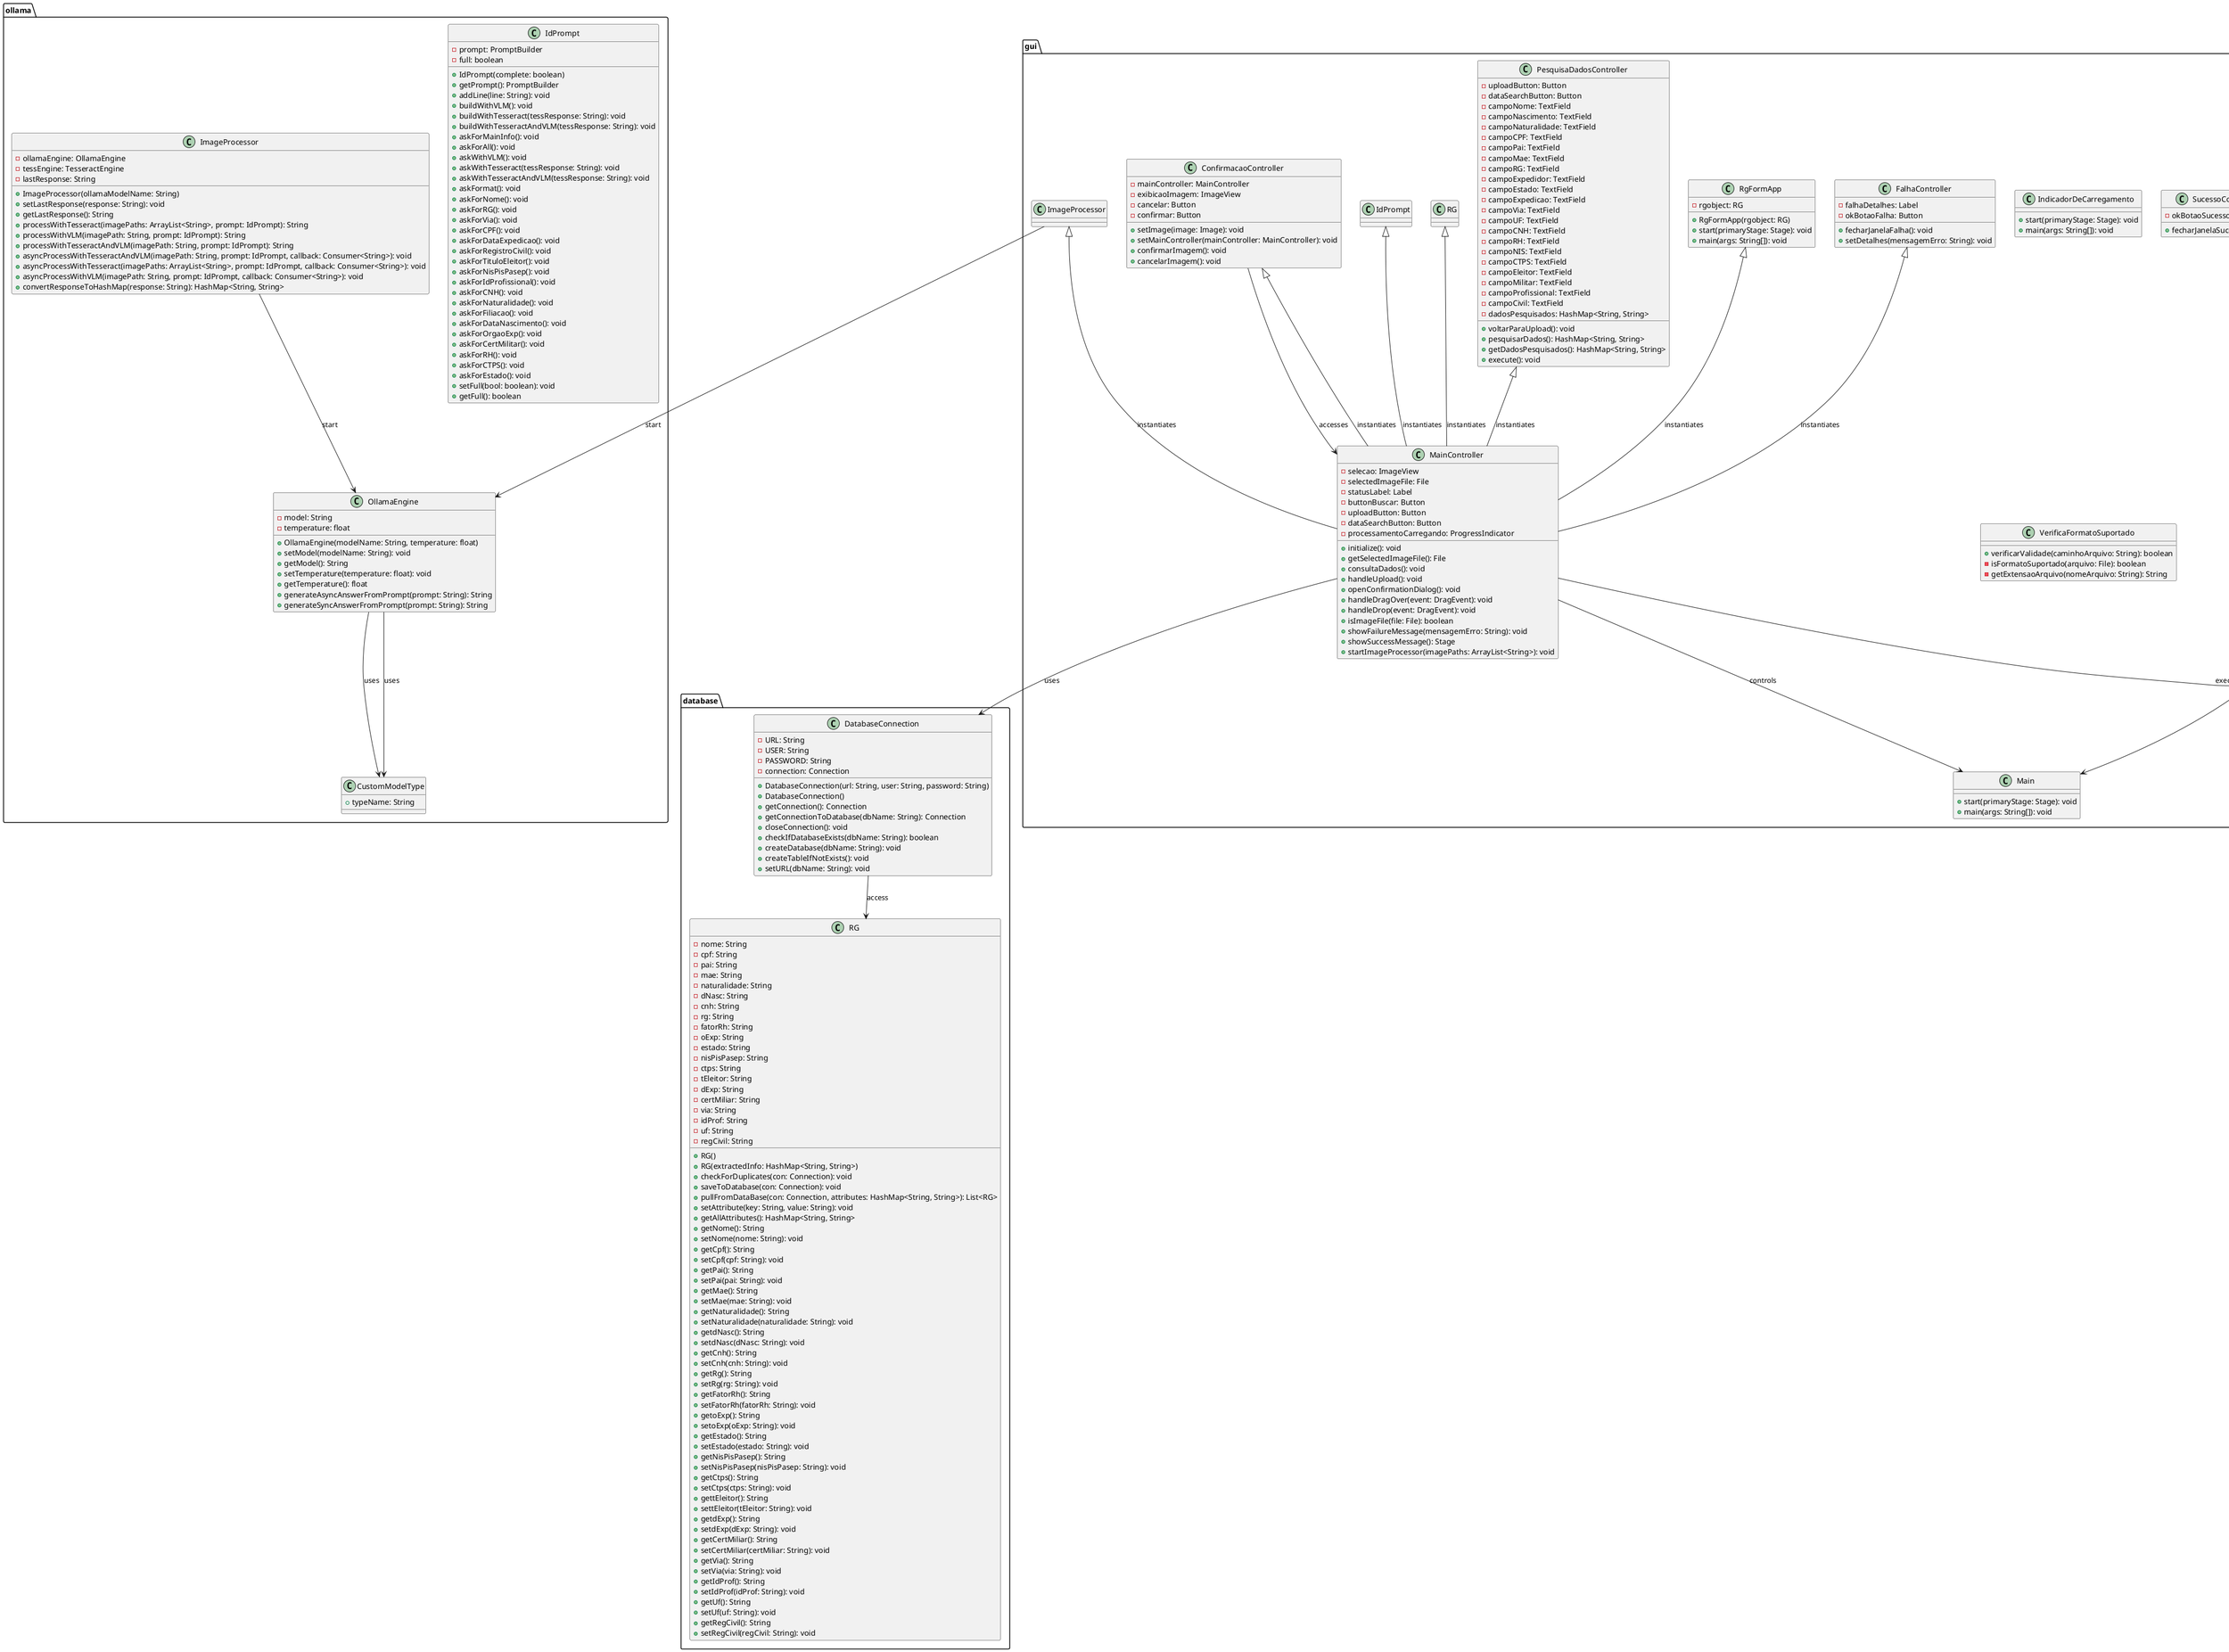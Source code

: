 @startuml plant_uml
class App {
    + main(args: String[]): void
}

package gui {
    class Main {
        + start(primaryStage: Stage): void
        + main(args: String[]): void
    }

    class MainController {
        - selecao: ImageView
        - selectedImageFile: File
        - statusLabel: Label
        - buttonBuscar: Button
        - uploadButton: Button
        - dataSearchButton: Button
        - processamentoCarregando: ProgressIndicator
        + initialize(): void
        + getSelectedImageFile(): File
        + consultaDados(): void
        + handleUpload(): void
        + openConfirmationDialog(): void
        + handleDragOver(event: DragEvent): void
        + handleDrop(event: DragEvent): void
        + isImageFile(file: File): boolean
        + showFailureMessage(mensagemErro: String): void
        + showSuccessMessage(): Stage
        + startImageProcessor(imagePaths: ArrayList<String>): void
    }

    class ConfirmacaoController {
        - mainController: MainController
        - exibicaoImagem: ImageView
        - cancelar: Button
        - confirmar: Button
        + setImage(image: Image): void
        + setMainController(mainController: MainController): void
        + confirmarImagem(): void
        + cancelarImagem(): void
    }

    class FalhaController {
        - falhaDetalhes: Label
        - okBotaoFalha: Button
        + fecharJanelaFalha(): void
        + setDetalhes(mensagemErro: String): void
    }

    class IndicadorDeCarregamento {
        + start(primaryStage: Stage): void
        + main(args: String[]): void
    }

    class PesquisaDadosController {
        - uploadButton: Button
        - dataSearchButton: Button
        - campoNome: TextField
        - campoNascimento: TextField
        - campoNaturalidade: TextField
        - campoCPF: TextField
        - campoPai: TextField
        - campoMae: TextField
        - campoRG: TextField
        - campoExpedidor: TextField
        - campoEstado: TextField
        - campoExpedicao: TextField
        - campoVia: TextField
        - campoUF: TextField
        - campoCNH: TextField
        - campoRH: TextField
        - campoNIS: TextField
        - campoCTPS: TextField
        - campoEleitor: TextField
        - campoMilitar: TextField
        - campoProfissional: TextField
        - campoCivil: TextField
        - dadosPesquisados: HashMap<String, String>
        + voltarParaUpload(): void
        + pesquisarDados(): HashMap<String, String>
        + getDadosPesquisados(): HashMap<String, String>
        + execute(): void
    }

    class RgFormApp {
        - rgobject: RG
        + RgFormApp(rgobject: RG)
        + start(primaryStage: Stage): void
        + main(args: String[]): void
    }

    class SucessoController {
        - okBotaoSucesso: Button
        + fecharJanelaSucesso(): void
    }

    class VerificaFormatoSuportado {
        + verificarValidade(caminhoArquivo: String): boolean
        - isFormatoSuportado(arquivo: File): boolean
        - getExtensaoArquivo(nomeArquivo: String): String
    }


    MainController --> Main : controls
    PesquisaDadosController <|-- MainController : instantiates
    ConfirmacaoController <|-- MainController : instantiates
    FalhaController <|-- MainController : instantiates
    ImageProcessor <|-- MainController : instantiates
    IdPrompt <|-- MainController : instantiates
    RG <|-- MainController : instantiates
    RgFormApp <|-- MainController : instantiates
    ConfirmacaoController --> MainController : accesses
}

package ollama {
    class CustomModelType {
        + typeName: String
    }

    class IdPrompt {
        - prompt: PromptBuilder
        - full: boolean
        + IdPrompt(complete: boolean)
        + getPrompt(): PromptBuilder
        + addLine(line: String): void
        + buildWithVLM(): void
        + buildWithTesseract(tessResponse: String): void
        + buildWithTesseractAndVLM(tessResponse: String): void
        + askForMainInfo(): void
        + askForAll(): void
        + askWithVLM(): void
        + askWithTesseract(tessResponse: String): void
        + askWithTesseractAndVLM(tessResponse: String): void
        + askFormat(): void
        + askForNome(): void
        + askForRG(): void
        + askForVia(): void
        + askForCPF(): void
        + askForDataExpedicao(): void
        + askForRegistroCivil(): void
        + askForTituloEleitor(): void
        + askForNisPisPasep(): void
        + askForIdProfissional(): void
        + askForCNH(): void
        + askForNaturalidade(): void
        + askForFiliacao(): void
        + askForDataNascimento(): void
        + askForOrgaoExp(): void
        + askForCertMilitar(): void
        + askForRH(): void
        + askForCTPS(): void
        + askForEstado(): void
        + setFull(bool: boolean): void
        + getFull(): boolean
    }

    class OllamaEngine {
        - model: String
        - temperature: float
        + OllamaEngine(modelName: String, temperature: float)
        + setModel(modelName: String): void
        + getModel(): String
        + setTemperature(temperature: float): void
        + getTemperature(): float
        + generateAsyncAnswerFromPrompt(prompt: String): String
        + generateSyncAnswerFromPrompt(prompt: String): String
    }

    ImageProcessor --> OllamaEngine: start
    OllamaEngine --> CustomModelType : uses

   class ImageProcessor {
        - ollamaEngine: OllamaEngine
        - tessEngine: TesseractEngine
        - lastResponse: String
        + ImageProcessor(ollamaModelName: String)
        + setLastResponse(response: String): void
        + getLastResponse(): String
        + processWithTesseract(imagePaths: ArrayList<String>, prompt: IdPrompt): String
        + processWithVLM(imagePath: String, prompt: IdPrompt): String
        + processWithTesseractAndVLM(imagePath: String, prompt: IdPrompt): String
        + asyncProcessWithTesseractAndVLM(imagePath: String, prompt: IdPrompt, callback: Consumer<String>): void
        + asyncProcessWithTesseract(imagePaths: ArrayList<String>, prompt: IdPrompt, callback: Consumer<String>): void
        + asyncProcessWithVLM(imagePath: String, prompt: IdPrompt, callback: Consumer<String>): void
        + convertResponseToHashMap(response: String): HashMap<String, String>
    }

    ImageProcessor --> OllamaEngine: start
    OllamaEngine --> CustomModelType : uses
}

package tesseract {
    class TesseractEngine {
        - datapath: String
        - language
    }   
}

package database {

    class DatabaseConnection {
        - URL: String
        - USER: String
        - PASSWORD: String
        - connection: Connection
        + DatabaseConnection(url: String, user: String, password: String)
        + DatabaseConnection()
        + getConnection(): Connection
        + getConnectionToDatabase(dbName: String): Connection
        + closeConnection(): void
        + checkIfDatabaseExists(dbName: String): boolean
        + createDatabase(dbName: String): void
        + createTableIfNotExists(): void
        + setURL(dbName: String): void
    }

    class RG {
        - nome: String
        - cpf: String
        - pai: String
        - mae: String
        - naturalidade: String
        - dNasc: String
        - cnh: String
        - rg: String
        - fatorRh: String
        - oExp: String
        - estado: String
        - nisPisPasep: String
        - ctps: String
        - tEleitor: String
        - dExp: String
        - certMiliar: String
        - via: String
        - idProf: String
        - uf: String
        - regCivil: String
        + RG()
        + RG(extractedInfo: HashMap<String, String>)
        + checkForDuplicates(con: Connection): void
        + saveToDatabase(con: Connection): void
        + pullFromDataBase(con: Connection, attributes: HashMap<String, String>): List<RG>
        + setAttribute(key: String, value: String): void
        + getAllAttributes(): HashMap<String, String>
        + getNome(): String
        + setNome(nome: String): void
        + getCpf(): String
        + setCpf(cpf: String): void
        + getPai(): String
        + setPai(pai: String): void
        + getMae(): String
        + setMae(mae: String): void
        + getNaturalidade(): String
        + setNaturalidade(naturalidade: String): void
        + getdNasc(): String
        + setdNasc(dNasc: String): void
        + getCnh(): String
        + setCnh(cnh: String): void
        + getRg(): String
        + setRg(rg: String): void
        + getFatorRh(): String
        + setFatorRh(fatorRh: String): void
        + getoExp(): String
        + setoExp(oExp: String): void
        + getEstado(): String
        + setEstado(estado: String): void
        + getNisPisPasep(): String
        + setNisPisPasep(nisPisPasep: String): void
        + getCtps(): String
        + setCtps(ctps: String): void
        + gettEleitor(): String
        + settEleitor(tEleitor: String): void
        + getdExp(): String
        + setdExp(dExp: String): void
        + getCertMiliar(): String
        + setCertMiliar(certMiliar: String): void
        + getVia(): String
        + setVia(via: String): void
        + getIdProf(): String
        + setIdProf(idProf: String): void
        + getUf(): String
        + setUf(uf: String): void
        + getRegCivil(): String
        + setRegCivil(regCivil: String): void
    }

    DatabaseConnection --> RG : access
}

MainController --> ImageProcessor: executes
MainController --> DatabaseConnection: uses
ImageProcessor --> TesseractEngine: start
App --> Main : executes

@enduml
